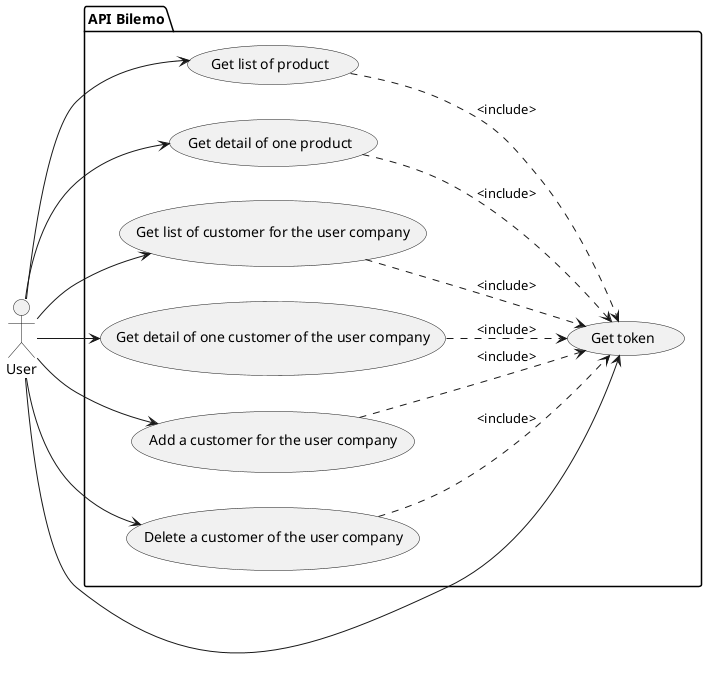 @startuml ""
left to right direction
actor User as g

package "API Bilemo" {
  usecase "Get token" as UC1
  usecase "Get list of product" as UC2
  usecase "Get detail of one product" as UC3
  usecase "Get list of customer for the user company" as UC4
  usecase "Get detail of one customer of the user company" as UC5
  usecase "Add a customer for the user company" as UC6
  usecase "Delete a customer of the user company" as UC7
}

g --> UC1
g --> UC2
g --> UC3
g --> UC4
g --> UC5
g --> UC6
g --> UC7

UC2 ..> UC1 : <include>
UC3 ..> UC1 : <include>
UC4 ..> UC1 : <include>
UC5 ..> UC1 : <include>
UC6 ..> UC1 : <include>
UC7 ..> UC1 : <include>
@enduml
